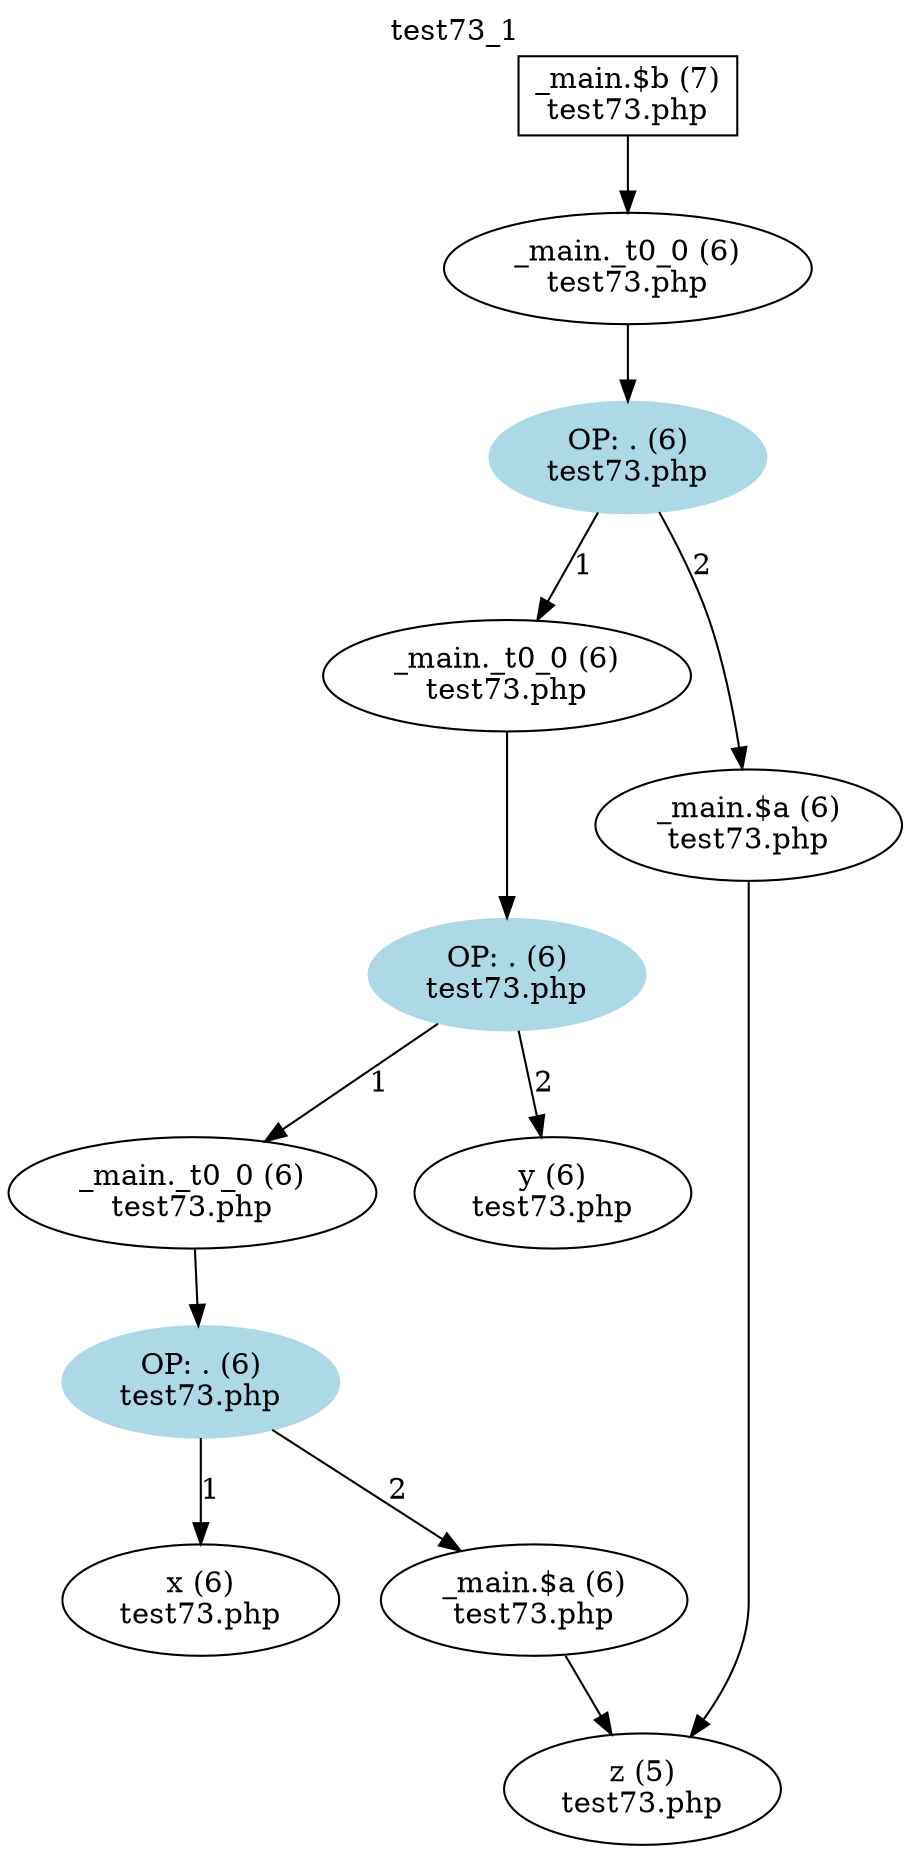 digraph cfg {
  label="test73_1";
  labelloc=t;
  n1 [shape=box, label="_main.$b (7)\ntest73.php"];
  n2 [shape=ellipse, label="_main._t0_0 (6)\ntest73.php"];
  n3 [shape=ellipse, label="OP: . (6)\ntest73.php",style=filled,color=lightblue];
  n4 [shape=ellipse, label="_main._t0_0 (6)\ntest73.php"];
  n5 [shape=ellipse, label="_main.$a (6)\ntest73.php"];
  n6 [shape=ellipse, label="OP: . (6)\ntest73.php",style=filled,color=lightblue];
  n7 [shape=ellipse, label="z (5)\ntest73.php"];
  n8 [shape=ellipse, label="_main._t0_0 (6)\ntest73.php"];
  n9 [shape=ellipse, label="y (6)\ntest73.php"];
  n10 [shape=ellipse, label="OP: . (6)\ntest73.php",style=filled,color=lightblue];
  n11 [shape=ellipse, label="x (6)\ntest73.php"];
  n12 [shape=ellipse, label="_main.$a (6)\ntest73.php"];
  n1 -> n2;
  n10 -> n11[label="1"];
  n10 -> n12[label="2"];
  n12 -> n7;
  n2 -> n3;
  n3 -> n4[label="1"];
  n3 -> n5[label="2"];
  n4 -> n6;
  n5 -> n7;
  n6 -> n8[label="1"];
  n6 -> n9[label="2"];
  n8 -> n10;
}
